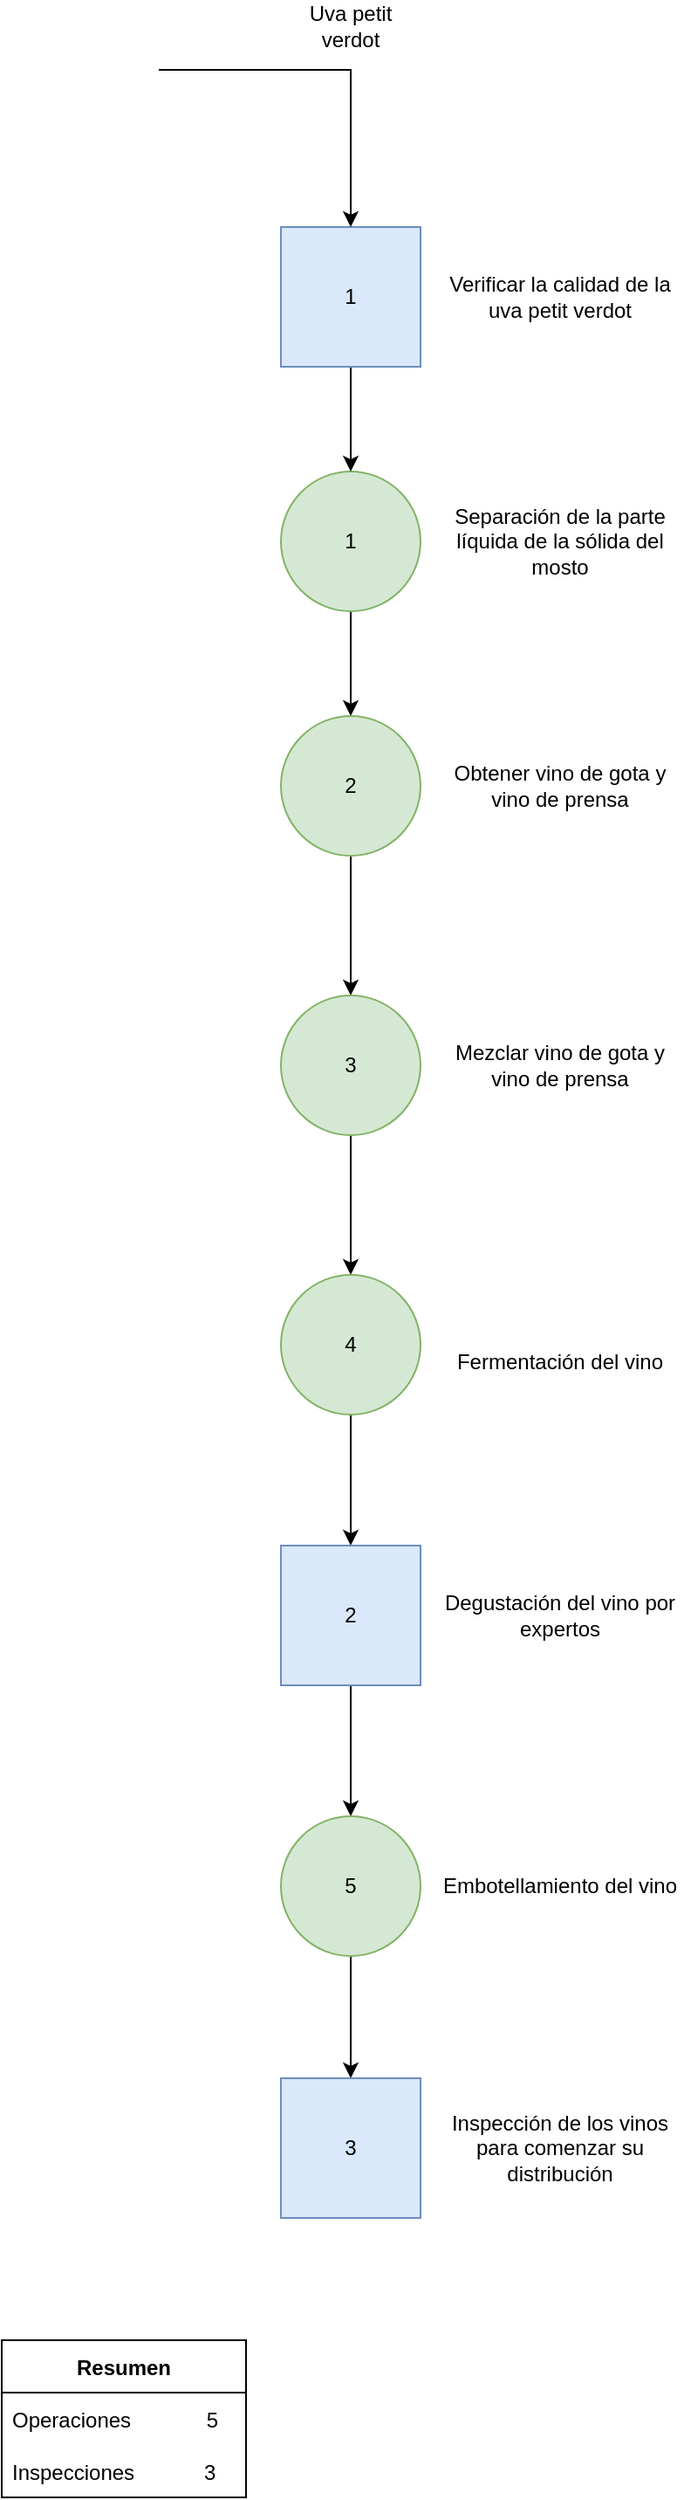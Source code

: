 <mxfile version="18.1.3" type="device"><diagram id="NOZmqNLRAoZKn50dXRyR" name="Página-1"><mxGraphModel dx="1381" dy="764" grid="1" gridSize="10" guides="1" tooltips="1" connect="1" arrows="1" fold="1" page="1" pageScale="1" pageWidth="827" pageHeight="1169" math="0" shadow="0"><root><mxCell id="0"/><mxCell id="1" parent="0"/><mxCell id="q8-HAh6EenvkXtdczT-O-14" style="edgeStyle=orthogonalEdgeStyle;rounded=0;orthogonalLoop=1;jettySize=auto;html=1;entryX=0.5;entryY=0;entryDx=0;entryDy=0;" parent="1" source="q8-HAh6EenvkXtdczT-O-3" target="q8-HAh6EenvkXtdczT-O-12" edge="1"><mxGeometry relative="1" as="geometry"/></mxCell><mxCell id="q8-HAh6EenvkXtdczT-O-3" value="1" style="ellipse;whiteSpace=wrap;html=1;aspect=fixed;fillColor=#d5e8d4;strokeColor=#82b366;" parent="1" vertex="1"><mxGeometry x="240" y="350" width="80" height="80" as="geometry"/></mxCell><mxCell id="q8-HAh6EenvkXtdczT-O-5" value="Separación de la parte líquida de la sólida del mosto" style="text;html=1;strokeColor=none;fillColor=none;align=center;verticalAlign=middle;whiteSpace=wrap;rounded=0;" parent="1" vertex="1"><mxGeometry x="330" y="375" width="140" height="30" as="geometry"/></mxCell><mxCell id="q8-HAh6EenvkXtdczT-O-9" style="edgeStyle=orthogonalEdgeStyle;rounded=0;orthogonalLoop=1;jettySize=auto;html=1;entryX=0.5;entryY=0;entryDx=0;entryDy=0;" parent="1" source="q8-HAh6EenvkXtdczT-O-6" target="q8-HAh6EenvkXtdczT-O-3" edge="1"><mxGeometry relative="1" as="geometry"/></mxCell><mxCell id="q8-HAh6EenvkXtdczT-O-6" value="1" style="whiteSpace=wrap;html=1;aspect=fixed;fillColor=#dae8fc;strokeColor=#6c8ebf;" parent="1" vertex="1"><mxGeometry x="240" y="210" width="80" height="80" as="geometry"/></mxCell><mxCell id="q8-HAh6EenvkXtdczT-O-8" value="Verificar la calidad de la uva petit verdot" style="text;html=1;strokeColor=none;fillColor=none;align=center;verticalAlign=middle;whiteSpace=wrap;rounded=0;" parent="1" vertex="1"><mxGeometry x="330" y="235" width="140" height="30" as="geometry"/></mxCell><mxCell id="q8-HAh6EenvkXtdczT-O-10" value="" style="endArrow=classic;html=1;rounded=0;entryX=0.5;entryY=0;entryDx=0;entryDy=0;" parent="1" target="q8-HAh6EenvkXtdczT-O-6" edge="1"><mxGeometry width="50" height="50" relative="1" as="geometry"><mxPoint x="170" y="120" as="sourcePoint"/><mxPoint x="160" y="130" as="targetPoint"/><Array as="points"><mxPoint x="280" y="120"/></Array></mxGeometry></mxCell><mxCell id="q8-HAh6EenvkXtdczT-O-11" value="Uva petit verdot" style="text;html=1;strokeColor=none;fillColor=none;align=center;verticalAlign=middle;whiteSpace=wrap;rounded=0;" parent="1" vertex="1"><mxGeometry x="250" y="80" width="60" height="30" as="geometry"/></mxCell><mxCell id="q8-HAh6EenvkXtdczT-O-21" style="edgeStyle=orthogonalEdgeStyle;rounded=0;orthogonalLoop=1;jettySize=auto;html=1;entryX=0.5;entryY=0;entryDx=0;entryDy=0;" parent="1" source="q8-HAh6EenvkXtdczT-O-12" target="q8-HAh6EenvkXtdczT-O-15" edge="1"><mxGeometry relative="1" as="geometry"/></mxCell><mxCell id="q8-HAh6EenvkXtdczT-O-12" value="2" style="ellipse;whiteSpace=wrap;html=1;aspect=fixed;fillColor=#d5e8d4;strokeColor=#82b366;" parent="1" vertex="1"><mxGeometry x="240" y="490" width="80" height="80" as="geometry"/></mxCell><mxCell id="q8-HAh6EenvkXtdczT-O-13" value="Obtener vino de gota y vino de prensa" style="text;html=1;strokeColor=none;fillColor=none;align=center;verticalAlign=middle;whiteSpace=wrap;rounded=0;" parent="1" vertex="1"><mxGeometry x="330" y="515" width="140" height="30" as="geometry"/></mxCell><mxCell id="q8-HAh6EenvkXtdczT-O-22" style="edgeStyle=orthogonalEdgeStyle;rounded=0;orthogonalLoop=1;jettySize=auto;html=1;entryX=0.5;entryY=0;entryDx=0;entryDy=0;" parent="1" source="q8-HAh6EenvkXtdczT-O-15" target="q8-HAh6EenvkXtdczT-O-17" edge="1"><mxGeometry relative="1" as="geometry"/></mxCell><mxCell id="q8-HAh6EenvkXtdczT-O-15" value="3" style="ellipse;whiteSpace=wrap;html=1;aspect=fixed;fillColor=#d5e8d4;strokeColor=#82b366;" parent="1" vertex="1"><mxGeometry x="240" y="650" width="80" height="80" as="geometry"/></mxCell><mxCell id="q8-HAh6EenvkXtdczT-O-16" value="Mezclar vino de gota y vino de prensa" style="text;html=1;strokeColor=none;fillColor=none;align=center;verticalAlign=middle;whiteSpace=wrap;rounded=0;" parent="1" vertex="1"><mxGeometry x="330" y="675" width="140" height="30" as="geometry"/></mxCell><mxCell id="xEc428t6-U032GhDKds4-1" value="" style="edgeStyle=orthogonalEdgeStyle;rounded=0;orthogonalLoop=1;jettySize=auto;html=1;" edge="1" parent="1" source="q8-HAh6EenvkXtdczT-O-17" target="q8-HAh6EenvkXtdczT-O-32"><mxGeometry relative="1" as="geometry"/></mxCell><mxCell id="q8-HAh6EenvkXtdczT-O-17" value="4" style="ellipse;whiteSpace=wrap;html=1;aspect=fixed;fillColor=#d5e8d4;strokeColor=#82b366;" parent="1" vertex="1"><mxGeometry x="240" y="810" width="80" height="80" as="geometry"/></mxCell><mxCell id="q8-HAh6EenvkXtdczT-O-18" value="Fermentación del vino" style="text;html=1;strokeColor=none;fillColor=none;align=center;verticalAlign=middle;whiteSpace=wrap;rounded=0;" parent="1" vertex="1"><mxGeometry x="330" y="845" width="140" height="30" as="geometry"/></mxCell><mxCell id="xEc428t6-U032GhDKds4-2" value="" style="edgeStyle=orthogonalEdgeStyle;rounded=0;orthogonalLoop=1;jettySize=auto;html=1;" edge="1" parent="1" source="q8-HAh6EenvkXtdczT-O-32" target="q8-HAh6EenvkXtdczT-O-39"><mxGeometry relative="1" as="geometry"/></mxCell><mxCell id="q8-HAh6EenvkXtdczT-O-32" value="2" style="whiteSpace=wrap;html=1;aspect=fixed;fillColor=#dae8fc;strokeColor=#6c8ebf;" parent="1" vertex="1"><mxGeometry x="240" y="965" width="80" height="80" as="geometry"/></mxCell><mxCell id="q8-HAh6EenvkXtdczT-O-35" value="Degustación del vino por expertos" style="text;html=1;strokeColor=none;fillColor=none;align=center;verticalAlign=middle;whiteSpace=wrap;rounded=0;" parent="1" vertex="1"><mxGeometry x="330" y="990" width="140" height="30" as="geometry"/></mxCell><mxCell id="q8-HAh6EenvkXtdczT-O-44" value="" style="edgeStyle=orthogonalEdgeStyle;rounded=0;orthogonalLoop=1;jettySize=auto;html=1;" parent="1" source="q8-HAh6EenvkXtdczT-O-39" target="q8-HAh6EenvkXtdczT-O-42" edge="1"><mxGeometry relative="1" as="geometry"/></mxCell><mxCell id="q8-HAh6EenvkXtdczT-O-39" value="5" style="ellipse;whiteSpace=wrap;html=1;aspect=fixed;fillColor=#d5e8d4;strokeColor=#82b366;" parent="1" vertex="1"><mxGeometry x="240" y="1120" width="80" height="80" as="geometry"/></mxCell><mxCell id="q8-HAh6EenvkXtdczT-O-40" value="Embotellamiento del vino" style="text;html=1;strokeColor=none;fillColor=none;align=center;verticalAlign=middle;whiteSpace=wrap;rounded=0;" parent="1" vertex="1"><mxGeometry x="330" y="1145" width="140" height="30" as="geometry"/></mxCell><mxCell id="q8-HAh6EenvkXtdczT-O-42" value="3" style="whiteSpace=wrap;html=1;aspect=fixed;fillColor=#dae8fc;strokeColor=#6c8ebf;" parent="1" vertex="1"><mxGeometry x="240" y="1270" width="80" height="80" as="geometry"/></mxCell><mxCell id="q8-HAh6EenvkXtdczT-O-43" value="Inspección de los vinos para comenzar su distribución" style="text;html=1;strokeColor=none;fillColor=none;align=center;verticalAlign=middle;whiteSpace=wrap;rounded=0;" parent="1" vertex="1"><mxGeometry x="330" y="1295" width="140" height="30" as="geometry"/></mxCell><mxCell id="xEc428t6-U032GhDKds4-4" value="Resumen" style="swimlane;fontStyle=1;childLayout=stackLayout;horizontal=1;startSize=30;horizontalStack=0;resizeParent=1;resizeParentMax=0;resizeLast=0;collapsible=1;marginBottom=0;" vertex="1" parent="1"><mxGeometry x="80" y="1420" width="140" height="90" as="geometry"/></mxCell><mxCell id="xEc428t6-U032GhDKds4-5" value="Operaciones             5" style="text;strokeColor=none;fillColor=none;align=left;verticalAlign=middle;spacingLeft=4;spacingRight=4;overflow=hidden;points=[[0,0.5],[1,0.5]];portConstraint=eastwest;rotatable=0;" vertex="1" parent="xEc428t6-U032GhDKds4-4"><mxGeometry y="30" width="140" height="30" as="geometry"/></mxCell><mxCell id="xEc428t6-U032GhDKds4-6" value="Inspecciones            3" style="text;strokeColor=none;fillColor=none;align=left;verticalAlign=middle;spacingLeft=4;spacingRight=4;overflow=hidden;points=[[0,0.5],[1,0.5]];portConstraint=eastwest;rotatable=0;" vertex="1" parent="xEc428t6-U032GhDKds4-4"><mxGeometry y="60" width="140" height="30" as="geometry"/></mxCell></root></mxGraphModel></diagram></mxfile>